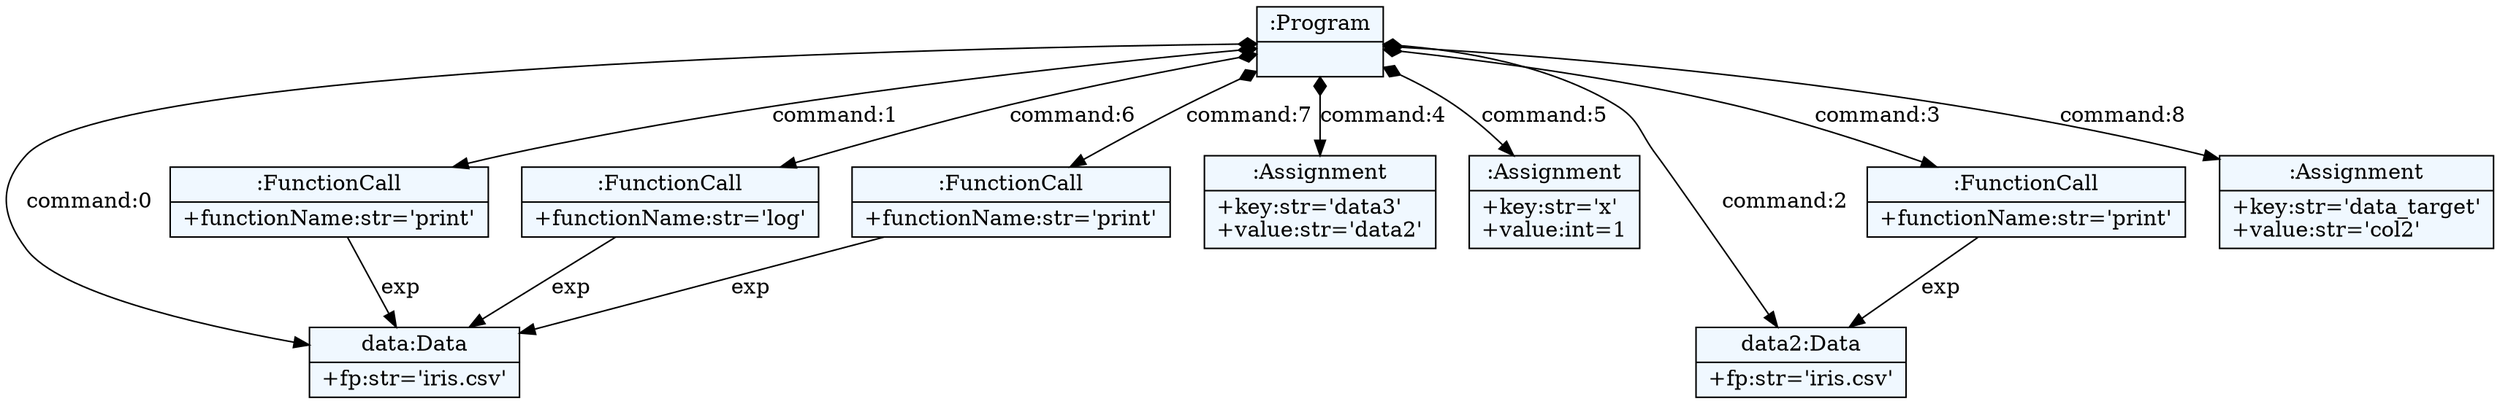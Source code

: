 
    digraph textX {
    fontname = "Bitstream Vera Sans"
    fontsize = 8
    node[
        shape=record,
        style=filled,
        fillcolor=aliceblue
    ]
    nodesep = 0.3
    edge[dir=black,arrowtail=empty]


4547441936 -> 4547442256 [label="command:0" arrowtail=diamond dir=both]
4547442256[label="{data:Data|+fp:str='iris.csv'\l}"]
4547441936 -> 4547442128 [label="command:1" arrowtail=diamond dir=both]
4547442128 -> 4547442256 [label="exp" ]
4547442128[label="{:FunctionCall|+functionName:str='print'\l}"]
4547441936 -> 4547442192 [label="command:2" arrowtail=diamond dir=both]
4547442192[label="{data2:Data|+fp:str='iris.csv'\l}"]
4547441936 -> 4547441872 [label="command:3" arrowtail=diamond dir=both]
4547441872 -> 4547442192 [label="exp" ]
4547441872[label="{:FunctionCall|+functionName:str='print'\l}"]
4547441936 -> 4547441424 [label="command:4" arrowtail=diamond dir=both]
4547441424[label="{:Assignment|+key:str='data3'\l+value:str='data2'\l}"]
4547441936 -> 4547441808 [label="command:5" arrowtail=diamond dir=both]
4547441808[label="{:Assignment|+key:str='x'\l+value:int=1\l}"]
4547441936 -> 4547441616 [label="command:6" arrowtail=diamond dir=both]
4547441616 -> 4547442256 [label="exp" ]
4547441616[label="{:FunctionCall|+functionName:str='log'\l}"]
4547441936 -> 4547441488 [label="command:7" arrowtail=diamond dir=both]
4547441488 -> 4547442256 [label="exp" ]
4547441488[label="{:FunctionCall|+functionName:str='print'\l}"]
4547441936 -> 4547441360 [label="command:8" arrowtail=diamond dir=both]
4547441360[label="{:Assignment|+key:str='data_target'\l+value:str='col2'\l}"]
4547441936[label="{:Program|}"]

}
